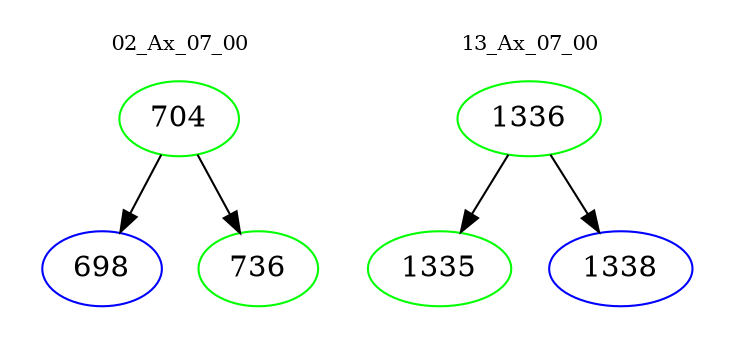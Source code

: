 digraph{
subgraph cluster_0 {
color = white
label = "02_Ax_07_00";
fontsize=10;
T0_704 [label="704", color="green"]
T0_704 -> T0_698 [color="black"]
T0_698 [label="698", color="blue"]
T0_704 -> T0_736 [color="black"]
T0_736 [label="736", color="green"]
}
subgraph cluster_1 {
color = white
label = "13_Ax_07_00";
fontsize=10;
T1_1336 [label="1336", color="green"]
T1_1336 -> T1_1335 [color="black"]
T1_1335 [label="1335", color="green"]
T1_1336 -> T1_1338 [color="black"]
T1_1338 [label="1338", color="blue"]
}
}
